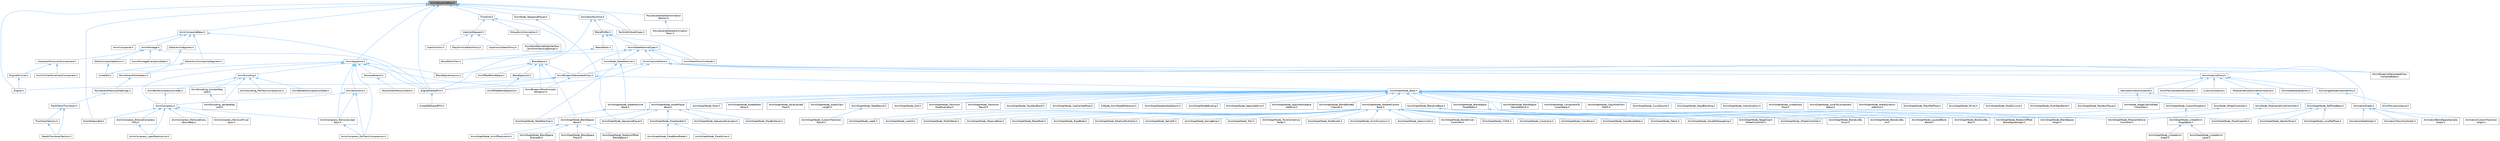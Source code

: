 digraph "AnimSequenceBase.h"
{
 // INTERACTIVE_SVG=YES
 // LATEX_PDF_SIZE
  bgcolor="transparent";
  edge [fontname=Helvetica,fontsize=10,labelfontname=Helvetica,labelfontsize=10];
  node [fontname=Helvetica,fontsize=10,shape=box,height=0.2,width=0.4];
  Node1 [id="Node000001",label="AnimSequenceBase.h",height=0.2,width=0.4,color="gray40", fillcolor="grey60", style="filled", fontcolor="black",tooltip=" "];
  Node1 -> Node2 [id="edge1_Node000001_Node000002",dir="back",color="steelblue1",style="solid",tooltip=" "];
  Node2 [id="Node000002",label="AnimCompositeBase.h",height=0.2,width=0.4,color="grey40", fillcolor="white", style="filled",URL="$de/dc9/AnimCompositeBase_8h.html",tooltip=" "];
  Node2 -> Node3 [id="edge2_Node000002_Node000003",dir="back",color="steelblue1",style="solid",tooltip=" "];
  Node3 [id="Node000003",label="AnimComposite.h",height=0.2,width=0.4,color="grey40", fillcolor="white", style="filled",URL="$d9/d4e/AnimComposite_8h.html",tooltip=" "];
  Node2 -> Node4 [id="edge3_Node000002_Node000004",dir="back",color="steelblue1",style="solid",tooltip=" "];
  Node4 [id="Node000004",label="AnimMontage.h",height=0.2,width=0.4,color="grey40", fillcolor="white", style="filled",URL="$d2/da0/AnimMontage_8h.html",tooltip=" "];
  Node4 -> Node5 [id="edge4_Node000004_Node000005",dir="back",color="steelblue1",style="solid",tooltip=" "];
  Node5 [id="Node000005",label="AnimMontageEvaluationState.h",height=0.2,width=0.4,color="grey40", fillcolor="white", style="filled",URL="$df/d9b/AnimMontageEvaluationState_8h.html",tooltip=" "];
  Node4 -> Node6 [id="edge5_Node000004_Node000006",dir="back",color="steelblue1",style="solid",tooltip=" "];
  Node6 [id="Node000006",label="CharacterMovementComponent.h",height=0.2,width=0.4,color="grey40", fillcolor="white", style="filled",URL="$d8/d84/CharacterMovementComponent_8h.html",tooltip=" "];
  Node6 -> Node7 [id="edge6_Node000006_Node000007",dir="back",color="steelblue1",style="solid",tooltip=" "];
  Node7 [id="Node000007",label="ArchVisCharMovementComponent.h",height=0.2,width=0.4,color="grey40", fillcolor="white", style="filled",URL="$db/dfd/ArchVisCharMovementComponent_8h.html",tooltip=" "];
  Node6 -> Node8 [id="edge7_Node000006_Node000008",dir="back",color="steelblue1",style="solid",tooltip=" "];
  Node8 [id="Node000008",label="EngineMinimal.h",height=0.2,width=0.4,color="grey40", fillcolor="white", style="filled",URL="$d0/d2c/EngineMinimal_8h.html",tooltip=" "];
  Node8 -> Node9 [id="edge8_Node000008_Node000009",dir="back",color="steelblue1",style="solid",tooltip=" "];
  Node9 [id="Node000009",label="Engine.h",height=0.2,width=0.4,color="grey40", fillcolor="white", style="filled",URL="$d1/d34/Public_2Engine_8h.html",tooltip=" "];
  Node4 -> Node10 [id="edge9_Node000004_Node000010",dir="back",color="steelblue1",style="solid",tooltip=" "];
  Node10 [id="Node000010",label="EditorCompositeSection.h",height=0.2,width=0.4,color="grey40", fillcolor="white", style="filled",URL="$d6/d7f/EditorCompositeSection_8h.html",tooltip=" "];
  Node10 -> Node11 [id="edge10_Node000010_Node000011",dir="back",color="steelblue1",style="solid",tooltip=" "];
  Node11 [id="Node000011",label="UnrealEd.h",height=0.2,width=0.4,color="grey40", fillcolor="white", style="filled",URL="$d2/d5f/UnrealEd_8h.html",tooltip=" "];
  Node4 -> Node12 [id="edge11_Node000004_Node000012",dir="back",color="steelblue1",style="solid",tooltip=" "];
  Node12 [id="Node000012",label="EngineSharedPCH.h",height=0.2,width=0.4,color="grey40", fillcolor="white", style="filled",URL="$dc/dbb/EngineSharedPCH_8h.html",tooltip=" "];
  Node12 -> Node13 [id="edge12_Node000012_Node000013",dir="back",color="steelblue1",style="solid",tooltip=" "];
  Node13 [id="Node000013",label="UnrealEdSharedPCH.h",height=0.2,width=0.4,color="grey40", fillcolor="white", style="filled",URL="$d1/de6/UnrealEdSharedPCH_8h.html",tooltip=" "];
  Node2 -> Node14 [id="edge13_Node000002_Node000014",dir="back",color="steelblue1",style="solid",tooltip=" "];
  Node14 [id="Node000014",label="EditorAnimCompositeSegment.h",height=0.2,width=0.4,color="grey40", fillcolor="white", style="filled",URL="$d1/d66/EditorAnimCompositeSegment_8h.html",tooltip=" "];
  Node14 -> Node11 [id="edge14_Node000014_Node000011",dir="back",color="steelblue1",style="solid",tooltip=" "];
  Node2 -> Node15 [id="edge15_Node000002_Node000015",dir="back",color="steelblue1",style="solid",tooltip=" "];
  Node15 [id="Node000015",label="EditorAnimSegment.h",height=0.2,width=0.4,color="grey40", fillcolor="white", style="filled",URL="$d1/d6d/EditorAnimSegment_8h.html",tooltip=" "];
  Node15 -> Node11 [id="edge16_Node000015_Node000011",dir="back",color="steelblue1",style="solid",tooltip=" "];
  Node2 -> Node12 [id="edge17_Node000002_Node000012",dir="back",color="steelblue1",style="solid",tooltip=" "];
  Node1 -> Node16 [id="edge18_Node000001_Node000016",dir="back",color="steelblue1",style="solid",tooltip=" "];
  Node16 [id="Node000016",label="AnimNode_SequencePlayer.h",height=0.2,width=0.4,color="grey40", fillcolor="white", style="filled",URL="$d6/d7e/AnimNode__SequencePlayer_8h.html",tooltip=" "];
  Node16 -> Node17 [id="edge19_Node000016_Node000017",dir="back",color="steelblue1",style="solid",tooltip=" "];
  Node17 [id="Node000017",label="AnimGraphNode_SequencePlayer.h",height=0.2,width=0.4,color="grey40", fillcolor="white", style="filled",URL="$d2/d91/AnimGraphNode__SequencePlayer_8h.html",tooltip=" "];
  Node1 -> Node18 [id="edge20_Node000001_Node000018",dir="back",color="steelblue1",style="solid",tooltip=" "];
  Node18 [id="Node000018",label="AnimSequence.h",height=0.2,width=0.4,color="grey40", fillcolor="white", style="filled",URL="$d0/d8a/AnimSequence_8h.html",tooltip=" "];
  Node18 -> Node19 [id="edge21_Node000018_Node000019",dir="back",color="steelblue1",style="solid",tooltip=" "];
  Node19 [id="Node000019",label="AnimBlueprintPostCompile\lValidation.h",height=0.2,width=0.4,color="grey40", fillcolor="white", style="filled",URL="$de/d1b/AnimBlueprintPostCompileValidation_8h.html",tooltip=" "];
  Node18 -> Node20 [id="edge22_Node000018_Node000020",dir="back",color="steelblue1",style="solid",tooltip=" "];
  Node20 [id="Node000020",label="AnimCompress.h",height=0.2,width=0.4,color="grey40", fillcolor="white", style="filled",URL="$dd/d6d/AnimCompress_8h.html",tooltip=" "];
  Node20 -> Node21 [id="edge23_Node000020_Node000021",dir="back",color="steelblue1",style="solid",tooltip=" "];
  Node21 [id="Node000021",label="AnimCompress_BitwiseCompress\lOnly.h",height=0.2,width=0.4,color="grey40", fillcolor="white", style="filled",URL="$df/dd5/AnimCompress__BitwiseCompressOnly_8h.html",tooltip=" "];
  Node21 -> Node22 [id="edge24_Node000021_Node000022",dir="back",color="steelblue1",style="solid",tooltip=" "];
  Node22 [id="Node000022",label="AnimCompress_LeastDestructive.h",height=0.2,width=0.4,color="grey40", fillcolor="white", style="filled",URL="$da/d93/AnimCompress__LeastDestructive_8h.html",tooltip=" "];
  Node20 -> Node22 [id="edge25_Node000020_Node000022",dir="back",color="steelblue1",style="solid",tooltip=" "];
  Node20 -> Node23 [id="edge26_Node000020_Node000023",dir="back",color="steelblue1",style="solid",tooltip=" "];
  Node23 [id="Node000023",label="AnimCompress_RemoveEvery\lSecondKey.h",height=0.2,width=0.4,color="grey40", fillcolor="white", style="filled",URL="$d6/dc2/AnimCompress__RemoveEverySecondKey_8h.html",tooltip=" "];
  Node20 -> Node24 [id="edge27_Node000020_Node000024",dir="back",color="steelblue1",style="solid",tooltip=" "];
  Node24 [id="Node000024",label="AnimCompress_RemoveLinear\lKeys.h",height=0.2,width=0.4,color="grey40", fillcolor="white", style="filled",URL="$d1/d0a/AnimCompress__RemoveLinearKeys_8h.html",tooltip=" "];
  Node24 -> Node25 [id="edge28_Node000024_Node000025",dir="back",color="steelblue1",style="solid",tooltip=" "];
  Node25 [id="Node000025",label="AnimCompress_PerTrackCompression.h",height=0.2,width=0.4,color="grey40", fillcolor="white", style="filled",URL="$d1/d22/AnimCompress__PerTrackCompression_8h.html",tooltip=" "];
  Node20 -> Node26 [id="edge29_Node000020_Node000026",dir="back",color="steelblue1",style="solid",tooltip=" "];
  Node26 [id="Node000026",label="AnimCompress_RemoveTrivial\lKeys.h",height=0.2,width=0.4,color="grey40", fillcolor="white", style="filled",URL="$d0/d60/AnimCompress__RemoveTrivialKeys_8h.html",tooltip=" "];
  Node20 -> Node27 [id="edge30_Node000020_Node000027",dir="back",color="steelblue1",style="solid",tooltip=" "];
  Node27 [id="Node000027",label="AnimStreamable.h",height=0.2,width=0.4,color="grey40", fillcolor="white", style="filled",URL="$d1/d46/AnimStreamable_8h.html",tooltip=" "];
  Node18 -> Node25 [id="edge31_Node000018_Node000025",dir="back",color="steelblue1",style="solid",tooltip=" "];
  Node18 -> Node24 [id="edge32_Node000018_Node000024",dir="back",color="steelblue1",style="solid",tooltip=" "];
  Node18 -> Node28 [id="edge33_Node000018_Node000028",dir="back",color="steelblue1",style="solid",tooltip=" "];
  Node28 [id="Node000028",label="AnimEncoding.h",height=0.2,width=0.4,color="grey40", fillcolor="white", style="filled",URL="$d9/dfd/AnimEncoding_8h.html",tooltip=" "];
  Node28 -> Node29 [id="edge34_Node000028_Node000029",dir="back",color="steelblue1",style="solid",tooltip=" "];
  Node29 [id="Node000029",label="AnimBoneCompressionCodec.h",height=0.2,width=0.4,color="grey40", fillcolor="white", style="filled",URL="$dd/dc3/AnimBoneCompressionCodec_8h.html",tooltip=" "];
  Node29 -> Node20 [id="edge35_Node000029_Node000020",dir="back",color="steelblue1",style="solid",tooltip=" "];
  Node28 -> Node30 [id="edge36_Node000028_Node000030",dir="back",color="steelblue1",style="solid",tooltip=" "];
  Node30 [id="Node000030",label="AnimBoneDecompressionData.h",height=0.2,width=0.4,color="grey40", fillcolor="white", style="filled",URL="$d9/d92/AnimBoneDecompressionData_8h.html",tooltip=" "];
  Node28 -> Node31 [id="edge37_Node000028_Node000031",dir="back",color="steelblue1",style="solid",tooltip=" "];
  Node31 [id="Node000031",label="AnimEncoding_ConstantKey\lLerp.h",height=0.2,width=0.4,color="grey40", fillcolor="white", style="filled",URL="$d8/d74/AnimEncoding__ConstantKeyLerp_8h.html",tooltip=" "];
  Node31 -> Node32 [id="edge38_Node000031_Node000032",dir="back",color="steelblue1",style="solid",tooltip=" "];
  Node32 [id="Node000032",label="AnimEncoding_VariableKey\lLerp.h",height=0.2,width=0.4,color="grey40", fillcolor="white", style="filled",URL="$d7/d4b/AnimEncoding__VariableKeyLerp_8h.html",tooltip=" "];
  Node28 -> Node33 [id="edge39_Node000028_Node000033",dir="back",color="steelblue1",style="solid",tooltip=" "];
  Node33 [id="Node000033",label="AnimEncoding_PerTrackCompression.h",height=0.2,width=0.4,color="grey40", fillcolor="white", style="filled",URL="$dc/d27/AnimEncoding__PerTrackCompression_8h.html",tooltip=" "];
  Node28 -> Node32 [id="edge40_Node000028_Node000032",dir="back",color="steelblue1",style="solid",tooltip=" "];
  Node18 -> Node34 [id="edge41_Node000018_Node000034",dir="back",color="steelblue1",style="solid",tooltip=" "];
  Node34 [id="Node000034",label="AnimationUtils.h",height=0.2,width=0.4,color="grey40", fillcolor="white", style="filled",URL="$d6/db6/AnimationUtils_8h.html",tooltip=" "];
  Node34 -> Node20 [id="edge42_Node000034_Node000020",dir="back",color="steelblue1",style="solid",tooltip=" "];
  Node34 -> Node25 [id="edge43_Node000034_Node000025",dir="back",color="steelblue1",style="solid",tooltip=" "];
  Node34 -> Node24 [id="edge44_Node000034_Node000024",dir="back",color="steelblue1",style="solid",tooltip=" "];
  Node18 -> Node35 [id="edge45_Node000018_Node000035",dir="back",color="steelblue1",style="solid",tooltip=" "];
  Node35 [id="Node000035",label="BlendSpaceAnalysis.h",height=0.2,width=0.4,color="grey40", fillcolor="white", style="filled",URL="$d7/daf/BlendSpaceAnalysis_8h.html",tooltip=" "];
  Node18 -> Node12 [id="edge46_Node000018_Node000012",dir="back",color="steelblue1",style="solid",tooltip=" "];
  Node18 -> Node36 [id="edge47_Node000018_Node000036",dir="back",color="steelblue1",style="solid",tooltip=" "];
  Node36 [id="Node000036",label="MovieSceneToolHelpers.h",height=0.2,width=0.4,color="grey40", fillcolor="white", style="filled",URL="$d4/d0e/MovieSceneToolHelpers_8h.html",tooltip=" "];
  Node36 -> Node37 [id="edge48_Node000036_Node000037",dir="back",color="steelblue1",style="solid",tooltip=" "];
  Node37 [id="Node000037",label="MovieSceneToolsUserSettings.h",height=0.2,width=0.4,color="grey40", fillcolor="white", style="filled",URL="$d5/dab/MovieSceneToolsUserSettings_8h.html",tooltip=" "];
  Node37 -> Node38 [id="edge49_Node000037_Node000038",dir="back",color="steelblue1",style="solid",tooltip=" "];
  Node38 [id="Node000038",label="TrackEditorThumbnail.h",height=0.2,width=0.4,color="grey40", fillcolor="white", style="filled",URL="$d6/d44/TrackEditorThumbnail_8h.html",tooltip=" "];
  Node38 -> Node39 [id="edge50_Node000038_Node000039",dir="back",color="steelblue1",style="solid",tooltip=" "];
  Node39 [id="Node000039",label="MediaThumbnailSection.h",height=0.2,width=0.4,color="grey40", fillcolor="white", style="filled",URL="$d8/dfe/MediaThumbnailSection_8h.html",tooltip=" "];
  Node38 -> Node40 [id="edge51_Node000038_Node000040",dir="back",color="steelblue1",style="solid",tooltip=" "];
  Node40 [id="Node000040",label="ThumbnailSection.h",height=0.2,width=0.4,color="grey40", fillcolor="white", style="filled",URL="$de/daf/ThumbnailSection_8h.html",tooltip=" "];
  Node40 -> Node39 [id="edge52_Node000040_Node000039",dir="back",color="steelblue1",style="solid",tooltip=" "];
  Node18 -> Node41 [id="edge53_Node000018_Node000041",dir="back",color="steelblue1",style="solid",tooltip=" "];
  Node41 [id="Node000041",label="PersonaModule.h",height=0.2,width=0.4,color="grey40", fillcolor="white", style="filled",URL="$de/d74/PersonaModule_8h.html",tooltip=" "];
  Node41 -> Node42 [id="edge54_Node000041_Node000042",dir="back",color="steelblue1",style="solid",tooltip=" "];
  Node42 [id="Node000042",label="PersonaToolMenuContext.h",height=0.2,width=0.4,color="grey40", fillcolor="white", style="filled",URL="$d6/d6c/PersonaToolMenuContext_8h.html",tooltip=" "];
  Node1 -> Node27 [id="edge55_Node000001_Node000027",dir="back",color="steelblue1",style="solid",tooltip=" "];
  Node1 -> Node43 [id="edge56_Node000001_Node000043",dir="back",color="steelblue1",style="solid",tooltip=" "];
  Node43 [id="Node000043",label="AnimationRuntime.h",height=0.2,width=0.4,color="grey40", fillcolor="white", style="filled",URL="$da/d93/AnimationRuntime_8h.html",tooltip=" "];
  Node43 -> Node44 [id="edge57_Node000043_Node000044",dir="back",color="steelblue1",style="solid",tooltip=" "];
  Node44 [id="Node000044",label="BlendProfile.h",height=0.2,width=0.4,color="grey40", fillcolor="white", style="filled",URL="$d6/d9c/BlendProfile_8h.html",tooltip=" "];
  Node44 -> Node45 [id="edge58_Node000044_Node000045",dir="back",color="steelblue1",style="solid",tooltip=" "];
  Node45 [id="Node000045",label="AnimNode_StateMachine.h",height=0.2,width=0.4,color="grey40", fillcolor="white", style="filled",URL="$df/d8f/AnimNode__StateMachine_8h.html",tooltip=" "];
  Node45 -> Node46 [id="edge59_Node000045_Node000046",dir="back",color="steelblue1",style="solid",tooltip=" "];
  Node46 [id="Node000046",label="AnimGraphNode_StateMachine.h",height=0.2,width=0.4,color="grey40", fillcolor="white", style="filled",URL="$d9/d4d/AnimGraphNode__StateMachine_8h.html",tooltip=" "];
  Node45 -> Node47 [id="edge60_Node000045_Node000047",dir="back",color="steelblue1",style="solid",tooltip=" "];
  Node47 [id="Node000047",label="AnimGraphNode_StateMachine\lBase.h",height=0.2,width=0.4,color="grey40", fillcolor="white", style="filled",URL="$dc/d11/AnimGraphNode__StateMachineBase_8h.html",tooltip=" "];
  Node47 -> Node46 [id="edge61_Node000047_Node000046",dir="back",color="steelblue1",style="solid",tooltip=" "];
  Node44 -> Node48 [id="edge62_Node000044_Node000048",dir="back",color="steelblue1",style="solid",tooltip=" "];
  Node48 [id="Node000048",label="AnimStateMachineTypes.h",height=0.2,width=0.4,color="grey40", fillcolor="white", style="filled",URL="$d2/dc8/AnimStateMachineTypes_8h.html",tooltip=" "];
  Node48 -> Node49 [id="edge63_Node000048_Node000049",dir="back",color="steelblue1",style="solid",tooltip=" "];
  Node49 [id="Node000049",label="AnimBlueprintGeneratedClass.h",height=0.2,width=0.4,color="grey40", fillcolor="white", style="filled",URL="$dc/d81/AnimBlueprintGeneratedClass_8h.html",tooltip=" "];
  Node49 -> Node19 [id="edge64_Node000049_Node000019",dir="back",color="steelblue1",style="solid",tooltip=" "];
  Node49 -> Node50 [id="edge65_Node000049_Node000050",dir="back",color="steelblue1",style="solid",tooltip=" "];
  Node50 [id="Node000050",label="AnimGraphNode_Base.h",height=0.2,width=0.4,color="grey40", fillcolor="white", style="filled",URL="$d0/dfb/AnimGraphNode__Base_8h.html",tooltip=" "];
  Node50 -> Node51 [id="edge66_Node000050_Node000051",dir="back",color="steelblue1",style="solid",tooltip=" "];
  Node51 [id="Node000051",label="AnimGraphNodeAlphaOptions.h",height=0.2,width=0.4,color="grey40", fillcolor="white", style="filled",URL="$d6/df6/AnimGraphNodeAlphaOptions_8h.html",tooltip=" "];
  Node50 -> Node52 [id="edge67_Node000050_Node000052",dir="back",color="steelblue1",style="solid",tooltip=" "];
  Node52 [id="Node000052",label="AnimGraphNodeBinding.h",height=0.2,width=0.4,color="grey40", fillcolor="white", style="filled",URL="$d6/d3b/AnimGraphNodeBinding_8h.html",tooltip=" "];
  Node50 -> Node53 [id="edge68_Node000050_Node000053",dir="back",color="steelblue1",style="solid",tooltip=" "];
  Node53 [id="Node000053",label="AnimGraphNode_ApplyAdditive.h",height=0.2,width=0.4,color="grey40", fillcolor="white", style="filled",URL="$da/d67/AnimGraphNode__ApplyAdditive_8h.html",tooltip=" "];
  Node50 -> Node54 [id="edge69_Node000050_Node000054",dir="back",color="steelblue1",style="solid",tooltip=" "];
  Node54 [id="Node000054",label="AnimGraphNode_ApplyMeshSpace\lAdditive.h",height=0.2,width=0.4,color="grey40", fillcolor="white", style="filled",URL="$dd/dc4/AnimGraphNode__ApplyMeshSpaceAdditive_8h.html",tooltip=" "];
  Node50 -> Node55 [id="edge70_Node000050_Node000055",dir="back",color="steelblue1",style="solid",tooltip=" "];
  Node55 [id="Node000055",label="AnimGraphNode_AssetPlayer\lBase.h",height=0.2,width=0.4,color="grey40", fillcolor="white", style="filled",URL="$d1/d4f/AnimGraphNode__AssetPlayerBase_8h.html",tooltip=" "];
  Node55 -> Node56 [id="edge71_Node000055_Node000056",dir="back",color="steelblue1",style="solid",tooltip=" "];
  Node56 [id="Node000056",label="AnimGraphNode_BlendSpace\lBase.h",height=0.2,width=0.4,color="grey40", fillcolor="white", style="filled",URL="$d7/d6d/AnimGraphNode__BlendSpaceBase_8h.html",tooltip=" "];
  Node56 -> Node57 [id="edge72_Node000056_Node000057",dir="back",color="steelblue1",style="solid",tooltip=" "];
  Node57 [id="Node000057",label="AnimGraphNode_AimOffsetLookAt.h",height=0.2,width=0.4,color="grey40", fillcolor="white", style="filled",URL="$d2/daa/AnimGraphNode__AimOffsetLookAt_8h.html",tooltip=" "];
  Node56 -> Node58 [id="edge73_Node000056_Node000058",dir="back",color="steelblue1",style="solid",tooltip=" "];
  Node58 [id="Node000058",label="AnimGraphNode_BlendSpace\lEvaluator.h",height=0.2,width=0.4,color="grey40", fillcolor="white", style="filled",URL="$d0/d5d/AnimGraphNode__BlendSpaceEvaluator_8h.html",tooltip=" "];
  Node56 -> Node59 [id="edge74_Node000056_Node000059",dir="back",color="steelblue1",style="solid",tooltip=" "];
  Node59 [id="Node000059",label="AnimGraphNode_BlendSpace\lPlayer.h",height=0.2,width=0.4,color="grey40", fillcolor="white", style="filled",URL="$d2/d22/AnimGraphNode__BlendSpacePlayer_8h.html",tooltip=" "];
  Node56 -> Node60 [id="edge75_Node000056_Node000060",dir="back",color="steelblue1",style="solid",tooltip=" "];
  Node60 [id="Node000060",label="AnimGraphNode_RotationOffset\lBlendSpace.h",height=0.2,width=0.4,color="grey40", fillcolor="white", style="filled",URL="$dc/dd5/AnimGraphNode__RotationOffsetBlendSpace_8h.html",tooltip=" "];
  Node55 -> Node61 [id="edge76_Node000055_Node000061",dir="back",color="steelblue1",style="solid",tooltip=" "];
  Node61 [id="Node000061",label="AnimGraphNode_PoseByName.h",height=0.2,width=0.4,color="grey40", fillcolor="white", style="filled",URL="$d7/d02/AnimGraphNode__PoseByName_8h.html",tooltip=" "];
  Node55 -> Node62 [id="edge77_Node000055_Node000062",dir="back",color="steelblue1",style="solid",tooltip=" "];
  Node62 [id="Node000062",label="AnimGraphNode_PoseHandler.h",height=0.2,width=0.4,color="grey40", fillcolor="white", style="filled",URL="$df/dfb/AnimGraphNode__PoseHandler_8h.html",tooltip=" "];
  Node62 -> Node63 [id="edge78_Node000062_Node000063",dir="back",color="steelblue1",style="solid",tooltip=" "];
  Node63 [id="Node000063",label="AnimGraphNode_PoseBlendNode.h",height=0.2,width=0.4,color="grey40", fillcolor="white", style="filled",URL="$de/d70/AnimGraphNode__PoseBlendNode_8h.html",tooltip=" "];
  Node62 -> Node64 [id="edge79_Node000062_Node000064",dir="back",color="steelblue1",style="solid",tooltip=" "];
  Node64 [id="Node000064",label="AnimGraphNode_PoseDriver.h",height=0.2,width=0.4,color="grey40", fillcolor="white", style="filled",URL="$d7/d7d/AnimGraphNode__PoseDriver_8h.html",tooltip=" "];
  Node55 -> Node65 [id="edge80_Node000055_Node000065",dir="back",color="steelblue1",style="solid",tooltip=" "];
  Node65 [id="Node000065",label="AnimGraphNode_SequenceEvaluator.h",height=0.2,width=0.4,color="grey40", fillcolor="white", style="filled",URL="$d1/d1c/AnimGraphNode__SequenceEvaluator_8h.html",tooltip=" "];
  Node55 -> Node17 [id="edge81_Node000055_Node000017",dir="back",color="steelblue1",style="solid",tooltip=" "];
  Node50 -> Node66 [id="edge82_Node000050_Node000066",dir="back",color="steelblue1",style="solid",tooltip=" "];
  Node66 [id="Node000066",label="AnimGraphNode_BlendBoneBy\lChannel.h",height=0.2,width=0.4,color="grey40", fillcolor="white", style="filled",URL="$de/da9/AnimGraphNode__BlendBoneByChannel_8h.html",tooltip=" "];
  Node50 -> Node67 [id="edge83_Node000050_Node000067",dir="back",color="steelblue1",style="solid",tooltip=" "];
  Node67 [id="Node000067",label="AnimGraphNode_BlendListBase.h",height=0.2,width=0.4,color="grey40", fillcolor="white", style="filled",URL="$d7/d20/AnimGraphNode__BlendListBase_8h.html",tooltip=" "];
  Node67 -> Node68 [id="edge84_Node000067_Node000068",dir="back",color="steelblue1",style="solid",tooltip=" "];
  Node68 [id="Node000068",label="AnimGraphNode_BlendListBy\lBool.h",height=0.2,width=0.4,color="grey40", fillcolor="white", style="filled",URL="$d9/d9d/AnimGraphNode__BlendListByBool_8h.html",tooltip=" "];
  Node67 -> Node69 [id="edge85_Node000067_Node000069",dir="back",color="steelblue1",style="solid",tooltip=" "];
  Node69 [id="Node000069",label="AnimGraphNode_BlendListBy\lEnum.h",height=0.2,width=0.4,color="grey40", fillcolor="white", style="filled",URL="$de/d60/AnimGraphNode__BlendListByEnum_8h.html",tooltip=" "];
  Node67 -> Node70 [id="edge86_Node000067_Node000070",dir="back",color="steelblue1",style="solid",tooltip=" "];
  Node70 [id="Node000070",label="AnimGraphNode_BlendListBy\lInt.h",height=0.2,width=0.4,color="grey40", fillcolor="white", style="filled",URL="$dc/df2/AnimGraphNode__BlendListByInt_8h.html",tooltip=" "];
  Node67 -> Node71 [id="edge87_Node000067_Node000071",dir="back",color="steelblue1",style="solid",tooltip=" "];
  Node71 [id="Node000071",label="AnimGraphNode_LayeredBone\lBlend.h",height=0.2,width=0.4,color="grey40", fillcolor="white", style="filled",URL="$d2/d01/AnimGraphNode__LayeredBoneBlend_8h.html",tooltip=" "];
  Node50 -> Node72 [id="edge88_Node000050_Node000072",dir="back",color="steelblue1",style="solid",tooltip=" "];
  Node72 [id="Node000072",label="AnimGraphNode_BlendSpace\lGraphBase.h",height=0.2,width=0.4,color="grey40", fillcolor="white", style="filled",URL="$d6/d44/AnimGraphNode__BlendSpaceGraphBase_8h.html",tooltip=" "];
  Node72 -> Node73 [id="edge89_Node000072_Node000073",dir="back",color="steelblue1",style="solid",tooltip=" "];
  Node73 [id="Node000073",label="AnimGraphNode_BlendSpace\lGraph.h",height=0.2,width=0.4,color="grey40", fillcolor="white", style="filled",URL="$d7/d81/AnimGraphNode__BlendSpaceGraph_8h.html",tooltip=" "];
  Node72 -> Node74 [id="edge90_Node000072_Node000074",dir="back",color="steelblue1",style="solid",tooltip=" "];
  Node74 [id="Node000074",label="AnimGraphNode_RotationOffset\lBlendSpaceGraph.h",height=0.2,width=0.4,color="grey40", fillcolor="white", style="filled",URL="$d0/d4c/AnimGraphNode__RotationOffsetBlendSpaceGraph_8h.html",tooltip=" "];
  Node50 -> Node75 [id="edge91_Node000050_Node000075",dir="back",color="steelblue1",style="solid",tooltip=" "];
  Node75 [id="Node000075",label="AnimGraphNode_BlendSpace\lSampleResult.h",height=0.2,width=0.4,color="grey40", fillcolor="white", style="filled",URL="$de/df8/AnimGraphNode__BlendSpaceSampleResult_8h.html",tooltip=" "];
  Node50 -> Node76 [id="edge92_Node000050_Node000076",dir="back",color="steelblue1",style="solid",tooltip=" "];
  Node76 [id="Node000076",label="AnimGraphNode_ComponentTo\lLocalSpace.h",height=0.2,width=0.4,color="grey40", fillcolor="white", style="filled",URL="$d1/d3f/AnimGraphNode__ComponentToLocalSpace_8h.html",tooltip=" "];
  Node50 -> Node77 [id="edge93_Node000050_Node000077",dir="back",color="steelblue1",style="solid",tooltip=" "];
  Node77 [id="Node000077",label="AnimGraphNode_CopyPoseFrom\lMesh.h",height=0.2,width=0.4,color="grey40", fillcolor="white", style="filled",URL="$d6/d71/AnimGraphNode__CopyPoseFromMesh_8h.html",tooltip=" "];
  Node50 -> Node78 [id="edge94_Node000050_Node000078",dir="back",color="steelblue1",style="solid",tooltip=" "];
  Node78 [id="Node000078",label="AnimGraphNode_CurveSource.h",height=0.2,width=0.4,color="grey40", fillcolor="white", style="filled",URL="$dc/de5/AnimGraphNode__CurveSource_8h.html",tooltip=" "];
  Node50 -> Node79 [id="edge95_Node000050_Node000079",dir="back",color="steelblue1",style="solid",tooltip=" "];
  Node79 [id="Node000079",label="AnimGraphNode_CustomProperty.h",height=0.2,width=0.4,color="grey40", fillcolor="white", style="filled",URL="$d8/d3f/AnimGraphNode__CustomProperty_8h.html",tooltip=" "];
  Node79 -> Node80 [id="edge96_Node000079_Node000080",dir="back",color="steelblue1",style="solid",tooltip=" "];
  Node80 [id="Node000080",label="AnimGraphNode_LinkedAnim\lGraphBase.h",height=0.2,width=0.4,color="grey40", fillcolor="white", style="filled",URL="$d5/de1/AnimGraphNode__LinkedAnimGraphBase_8h.html",tooltip=" "];
  Node80 -> Node81 [id="edge97_Node000080_Node000081",dir="back",color="steelblue1",style="solid",tooltip=" "];
  Node81 [id="Node000081",label="AnimGraphNode_LinkedAnim\lGraph.h",height=0.2,width=0.4,color="grey40", fillcolor="white", style="filled",URL="$da/dd5/AnimGraphNode__LinkedAnimGraph_8h.html",tooltip=" "];
  Node80 -> Node82 [id="edge98_Node000080_Node000082",dir="back",color="steelblue1",style="solid",tooltip=" "];
  Node82 [id="Node000082",label="AnimGraphNode_LinkedAnim\lLayer.h",height=0.2,width=0.4,color="grey40", fillcolor="white", style="filled",URL="$dc/d51/AnimGraphNode__LinkedAnimLayer_8h.html",tooltip=" "];
  Node50 -> Node83 [id="edge99_Node000050_Node000083",dir="back",color="steelblue1",style="solid",tooltip=" "];
  Node83 [id="Node000083",label="AnimGraphNode_DeadBlending.h",height=0.2,width=0.4,color="grey40", fillcolor="white", style="filled",URL="$d8/d73/AnimGraphNode__DeadBlending_8h.html",tooltip=" "];
  Node50 -> Node84 [id="edge100_Node000050_Node000084",dir="back",color="steelblue1",style="solid",tooltip=" "];
  Node84 [id="Node000084",label="AnimGraphNode_Inertialization.h",height=0.2,width=0.4,color="grey40", fillcolor="white", style="filled",URL="$d7/d66/AnimGraphNode__Inertialization_8h.html",tooltip=" "];
  Node50 -> Node85 [id="edge101_Node000050_Node000085",dir="back",color="steelblue1",style="solid",tooltip=" "];
  Node85 [id="Node000085",label="AnimGraphNode_LinkedInput\lPose.h",height=0.2,width=0.4,color="grey40", fillcolor="white", style="filled",URL="$d7/d8c/AnimGraphNode__LinkedInputPose_8h.html",tooltip=" "];
  Node50 -> Node86 [id="edge102_Node000050_Node000086",dir="back",color="steelblue1",style="solid",tooltip=" "];
  Node86 [id="Node000086",label="AnimGraphNode_LocalToComponent\lSpace.h",height=0.2,width=0.4,color="grey40", fillcolor="white", style="filled",URL="$d6/d01/AnimGraphNode__LocalToComponentSpace_8h.html",tooltip=" "];
  Node50 -> Node87 [id="edge103_Node000050_Node000087",dir="back",color="steelblue1",style="solid",tooltip=" "];
  Node87 [id="Node000087",label="AnimGraphNode_MakeDynamic\lAdditive.h",height=0.2,width=0.4,color="grey40", fillcolor="white", style="filled",URL="$d4/dc9/AnimGraphNode__MakeDynamicAdditive_8h.html",tooltip=" "];
  Node50 -> Node88 [id="edge104_Node000050_Node000088",dir="back",color="steelblue1",style="solid",tooltip=" "];
  Node88 [id="Node000088",label="AnimGraphNode_MeshRefPose.h",height=0.2,width=0.4,color="grey40", fillcolor="white", style="filled",URL="$d3/d58/AnimGraphNode__MeshRefPose_8h.html",tooltip=" "];
  Node50 -> Node89 [id="edge105_Node000050_Node000089",dir="back",color="steelblue1",style="solid",tooltip=" "];
  Node89 [id="Node000089",label="AnimGraphNode_Mirror.h",height=0.2,width=0.4,color="grey40", fillcolor="white", style="filled",URL="$de/d96/AnimGraphNode__Mirror_8h.html",tooltip=" "];
  Node50 -> Node90 [id="edge106_Node000050_Node000090",dir="back",color="steelblue1",style="solid",tooltip=" "];
  Node90 [id="Node000090",label="AnimGraphNode_ModifyCurve.h",height=0.2,width=0.4,color="grey40", fillcolor="white", style="filled",URL="$d5/d09/AnimGraphNode__ModifyCurve_8h.html",tooltip=" "];
  Node50 -> Node91 [id="edge107_Node000050_Node000091",dir="back",color="steelblue1",style="solid",tooltip=" "];
  Node91 [id="Node000091",label="AnimGraphNode_MultiWayBlend.h",height=0.2,width=0.4,color="grey40", fillcolor="white", style="filled",URL="$dd/dcb/AnimGraphNode__MultiWayBlend_8h.html",tooltip=" "];
  Node50 -> Node92 [id="edge108_Node000050_Node000092",dir="back",color="steelblue1",style="solid",tooltip=" "];
  Node92 [id="Node000092",label="AnimGraphNode_PoseSnapshot.h",height=0.2,width=0.4,color="grey40", fillcolor="white", style="filled",URL="$d1/d92/AnimGraphNode__PoseSnapshot_8h.html",tooltip=" "];
  Node50 -> Node93 [id="edge109_Node000050_Node000093",dir="back",color="steelblue1",style="solid",tooltip=" "];
  Node93 [id="Node000093",label="AnimGraphNode_RandomPlayer.h",height=0.2,width=0.4,color="grey40", fillcolor="white", style="filled",URL="$dc/d48/AnimGraphNode__RandomPlayer_8h.html",tooltip=" "];
  Node50 -> Node94 [id="edge110_Node000050_Node000094",dir="back",color="steelblue1",style="solid",tooltip=" "];
  Node94 [id="Node000094",label="AnimGraphNode_RefPoseBase.h",height=0.2,width=0.4,color="grey40", fillcolor="white", style="filled",URL="$d8/d34/AnimGraphNode__RefPoseBase_8h.html",tooltip=" "];
  Node94 -> Node95 [id="edge111_Node000094_Node000095",dir="back",color="steelblue1",style="solid",tooltip=" "];
  Node95 [id="Node000095",label="AnimGraphNode_IdentityPose.h",height=0.2,width=0.4,color="grey40", fillcolor="white", style="filled",URL="$d8/dac/AnimGraphNode__IdentityPose_8h.html",tooltip=" "];
  Node94 -> Node96 [id="edge112_Node000094_Node000096",dir="back",color="steelblue1",style="solid",tooltip=" "];
  Node96 [id="Node000096",label="AnimGraphNode_LocalRefPose.h",height=0.2,width=0.4,color="grey40", fillcolor="white", style="filled",URL="$df/d6f/AnimGraphNode__LocalRefPose_8h.html",tooltip=" "];
  Node94 -> Node92 [id="edge113_Node000094_Node000092",dir="back",color="steelblue1",style="solid",tooltip=" "];
  Node50 -> Node97 [id="edge114_Node000050_Node000097",dir="back",color="steelblue1",style="solid",tooltip=" "];
  Node97 [id="Node000097",label="AnimGraphNode_Root.h",height=0.2,width=0.4,color="grey40", fillcolor="white", style="filled",URL="$d2/d39/AnimGraphNode__Root_8h.html",tooltip=" "];
  Node50 -> Node98 [id="edge115_Node000050_Node000098",dir="back",color="steelblue1",style="solid",tooltip=" "];
  Node98 [id="Node000098",label="AnimGraphNode_RotateRoot\lBone.h",height=0.2,width=0.4,color="grey40", fillcolor="white", style="filled",URL="$d4/de0/AnimGraphNode__RotateRootBone_8h.html",tooltip=" "];
  Node50 -> Node99 [id="edge116_Node000050_Node000099",dir="back",color="steelblue1",style="solid",tooltip=" "];
  Node99 [id="Node000099",label="AnimGraphNode_SaveCached\lPose.h",height=0.2,width=0.4,color="grey40", fillcolor="white", style="filled",URL="$df/d5e/AnimGraphNode__SaveCachedPose_8h.html",tooltip=" "];
  Node50 -> Node100 [id="edge117_Node000050_Node000100",dir="back",color="steelblue1",style="solid",tooltip=" "];
  Node100 [id="Node000100",label="AnimGraphNode_ScaleChain\lLength.h",height=0.2,width=0.4,color="grey40", fillcolor="white", style="filled",URL="$d9/df8/AnimGraphNode__ScaleChainLength_8h.html",tooltip=" "];
  Node50 -> Node101 [id="edge118_Node000050_Node000101",dir="back",color="steelblue1",style="solid",tooltip=" "];
  Node101 [id="Node000101",label="AnimGraphNode_SkeletalControl\lBase.h",height=0.2,width=0.4,color="grey40", fillcolor="white", style="filled",URL="$d9/dff/AnimGraphNode__SkeletalControlBase_8h.html",tooltip=" "];
  Node101 -> Node102 [id="edge119_Node000101_Node000102",dir="back",color="steelblue1",style="solid",tooltip=" "];
  Node102 [id="Node000102",label="AnimGraphNode_AnimDynamics.h",height=0.2,width=0.4,color="grey40", fillcolor="white", style="filled",URL="$da/dc2/AnimGraphNode__AnimDynamics_8h.html",tooltip=" "];
  Node101 -> Node103 [id="edge120_Node000101_Node000103",dir="back",color="steelblue1",style="solid",tooltip=" "];
  Node103 [id="Node000103",label="AnimGraphNode_ApplyLimits.h",height=0.2,width=0.4,color="grey40", fillcolor="white", style="filled",URL="$dc/d36/AnimGraphNode__ApplyLimits_8h.html",tooltip=" "];
  Node101 -> Node104 [id="edge121_Node000101_Node000104",dir="back",color="steelblue1",style="solid",tooltip=" "];
  Node104 [id="Node000104",label="AnimGraphNode_BoneDriven\lController.h",height=0.2,width=0.4,color="grey40", fillcolor="white", style="filled",URL="$df/df3/AnimGraphNode__BoneDrivenController_8h.html",tooltip=" "];
  Node101 -> Node105 [id="edge122_Node000101_Node000105",dir="back",color="steelblue1",style="solid",tooltip=" "];
  Node105 [id="Node000105",label="AnimGraphNode_CCDIK.h",height=0.2,width=0.4,color="grey40", fillcolor="white", style="filled",URL="$df/d0d/AnimGraphNode__CCDIK_8h.html",tooltip=" "];
  Node101 -> Node106 [id="edge123_Node000101_Node000106",dir="back",color="steelblue1",style="solid",tooltip=" "];
  Node106 [id="Node000106",label="AnimGraphNode_Constraint.h",height=0.2,width=0.4,color="grey40", fillcolor="white", style="filled",URL="$d2/d98/AnimGraphNode__Constraint_8h.html",tooltip=" "];
  Node101 -> Node107 [id="edge124_Node000101_Node000107",dir="back",color="steelblue1",style="solid",tooltip=" "];
  Node107 [id="Node000107",label="AnimGraphNode_CopyBone.h",height=0.2,width=0.4,color="grey40", fillcolor="white", style="filled",URL="$dc/de6/AnimGraphNode__CopyBone_8h.html",tooltip=" "];
  Node101 -> Node108 [id="edge125_Node000101_Node000108",dir="back",color="steelblue1",style="solid",tooltip=" "];
  Node108 [id="Node000108",label="AnimGraphNode_CopyBoneDelta.h",height=0.2,width=0.4,color="grey40", fillcolor="white", style="filled",URL="$d8/d60/AnimGraphNode__CopyBoneDelta_8h.html",tooltip=" "];
  Node101 -> Node109 [id="edge126_Node000101_Node000109",dir="back",color="steelblue1",style="solid",tooltip=" "];
  Node109 [id="Node000109",label="AnimGraphNode_Fabrik.h",height=0.2,width=0.4,color="grey40", fillcolor="white", style="filled",URL="$d6/d79/AnimGraphNode__Fabrik_8h.html",tooltip=" "];
  Node101 -> Node110 [id="edge127_Node000101_Node000110",dir="back",color="steelblue1",style="solid",tooltip=" "];
  Node110 [id="Node000110",label="AnimGraphNode_HandIKRetargeting.h",height=0.2,width=0.4,color="grey40", fillcolor="white", style="filled",URL="$dd/dee/AnimGraphNode__HandIKRetargeting_8h.html",tooltip=" "];
  Node101 -> Node111 [id="edge128_Node000101_Node000111",dir="back",color="steelblue1",style="solid",tooltip=" "];
  Node111 [id="Node000111",label="AnimGraphNode_LegIK.h",height=0.2,width=0.4,color="grey40", fillcolor="white", style="filled",URL="$d3/d59/AnimGraphNode__LegIK_8h.html",tooltip=" "];
  Node101 -> Node112 [id="edge129_Node000101_Node000112",dir="back",color="steelblue1",style="solid",tooltip=" "];
  Node112 [id="Node000112",label="AnimGraphNode_LookAt.h",height=0.2,width=0.4,color="grey40", fillcolor="white", style="filled",URL="$dd/de3/AnimGraphNode__LookAt_8h.html",tooltip=" "];
  Node101 -> Node113 [id="edge130_Node000101_Node000113",dir="back",color="steelblue1",style="solid",tooltip=" "];
  Node113 [id="Node000113",label="AnimGraphNode_ModifyBone.h",height=0.2,width=0.4,color="grey40", fillcolor="white", style="filled",URL="$d1/d8e/AnimGraphNode__ModifyBone_8h.html",tooltip=" "];
  Node101 -> Node114 [id="edge131_Node000101_Node000114",dir="back",color="steelblue1",style="solid",tooltip=" "];
  Node114 [id="Node000114",label="AnimGraphNode_ModularVehicle\lController.h",height=0.2,width=0.4,color="grey40", fillcolor="white", style="filled",URL="$d3/d04/AnimGraphNode__ModularVehicleController_8h.html",tooltip=" "];
  Node101 -> Node115 [id="edge132_Node000101_Node000115",dir="back",color="steelblue1",style="solid",tooltip=" "];
  Node115 [id="Node000115",label="AnimGraphNode_ObserveBone.h",height=0.2,width=0.4,color="grey40", fillcolor="white", style="filled",URL="$d0/dcc/AnimGraphNode__ObserveBone_8h.html",tooltip=" "];
  Node101 -> Node116 [id="edge133_Node000101_Node000116",dir="back",color="steelblue1",style="solid",tooltip=" "];
  Node116 [id="Node000116",label="AnimGraphNode_ResetRoot.h",height=0.2,width=0.4,color="grey40", fillcolor="white", style="filled",URL="$dd/da9/AnimGraphNode__ResetRoot_8h.html",tooltip=" "];
  Node101 -> Node117 [id="edge134_Node000101_Node000117",dir="back",color="steelblue1",style="solid",tooltip=" "];
  Node117 [id="Node000117",label="AnimGraphNode_RigidBody.h",height=0.2,width=0.4,color="grey40", fillcolor="white", style="filled",URL="$d0/d05/AnimGraphNode__RigidBody_8h.html",tooltip=" "];
  Node101 -> Node118 [id="edge135_Node000101_Node000118",dir="back",color="steelblue1",style="solid",tooltip=" "];
  Node118 [id="Node000118",label="AnimGraphNode_RotationMultiplier.h",height=0.2,width=0.4,color="grey40", fillcolor="white", style="filled",URL="$d6/d16/AnimGraphNode__RotationMultiplier_8h.html",tooltip=" "];
  Node101 -> Node119 [id="edge136_Node000101_Node000119",dir="back",color="steelblue1",style="solid",tooltip=" "];
  Node119 [id="Node000119",label="AnimGraphNode_SplineIK.h",height=0.2,width=0.4,color="grey40", fillcolor="white", style="filled",URL="$d0/d7e/AnimGraphNode__SplineIK_8h.html",tooltip=" "];
  Node101 -> Node120 [id="edge137_Node000101_Node000120",dir="back",color="steelblue1",style="solid",tooltip=" "];
  Node120 [id="Node000120",label="AnimGraphNode_SpringBone.h",height=0.2,width=0.4,color="grey40", fillcolor="white", style="filled",URL="$dc/d38/AnimGraphNode__SpringBone_8h.html",tooltip=" "];
  Node101 -> Node121 [id="edge138_Node000101_Node000121",dir="back",color="steelblue1",style="solid",tooltip=" "];
  Node121 [id="Node000121",label="AnimGraphNode_StageCoach\lWheelController.h",height=0.2,width=0.4,color="grey40", fillcolor="white", style="filled",URL="$d6/dbe/AnimGraphNode__StageCoachWheelController_8h.html",tooltip=" "];
  Node101 -> Node122 [id="edge139_Node000101_Node000122",dir="back",color="steelblue1",style="solid",tooltip=" "];
  Node122 [id="Node000122",label="AnimGraphNode_Trail.h",height=0.2,width=0.4,color="grey40", fillcolor="white", style="filled",URL="$d4/d5a/AnimGraphNode__Trail_8h.html",tooltip=" "];
  Node101 -> Node123 [id="edge140_Node000101_Node000123",dir="back",color="steelblue1",style="solid",tooltip=" "];
  Node123 [id="Node000123",label="AnimGraphNode_TwistCorrective\lNode.h",height=0.2,width=0.4,color="grey40", fillcolor="white", style="filled",URL="$de/d7f/AnimGraphNode__TwistCorrectiveNode_8h.html",tooltip=" "];
  Node101 -> Node124 [id="edge141_Node000101_Node000124",dir="back",color="steelblue1",style="solid",tooltip=" "];
  Node124 [id="Node000124",label="AnimGraphNode_TwoBoneIK.h",height=0.2,width=0.4,color="grey40", fillcolor="white", style="filled",URL="$d1/dc2/AnimGraphNode__TwoBoneIK_8h.html",tooltip=" "];
  Node101 -> Node125 [id="edge142_Node000101_Node000125",dir="back",color="steelblue1",style="solid",tooltip=" "];
  Node125 [id="Node000125",label="AnimGraphNode_WheelController.h",height=0.2,width=0.4,color="grey40", fillcolor="white", style="filled",URL="$df/de4/AnimGraphNode__WheelController_8h.html",tooltip=" "];
  Node50 -> Node126 [id="edge143_Node000050_Node000126",dir="back",color="steelblue1",style="solid",tooltip=" "];
  Node126 [id="Node000126",label="AnimGraphNode_Slot.h",height=0.2,width=0.4,color="grey40", fillcolor="white", style="filled",URL="$df/d63/AnimGraphNode__Slot_8h.html",tooltip=" "];
  Node50 -> Node47 [id="edge144_Node000050_Node000047",dir="back",color="steelblue1",style="solid",tooltip=" "];
  Node50 -> Node127 [id="edge145_Node000050_Node000127",dir="back",color="steelblue1",style="solid",tooltip=" "];
  Node127 [id="Node000127",label="AnimGraphNode_StateResult.h",height=0.2,width=0.4,color="grey40", fillcolor="white", style="filled",URL="$d3/d7e/AnimGraphNode__StateResult_8h.html",tooltip=" "];
  Node127 -> Node128 [id="edge146_Node000127_Node000128",dir="back",color="steelblue1",style="solid",tooltip=" "];
  Node128 [id="Node000128",label="AnimGraphNode_CustomTransition\lResult.h",height=0.2,width=0.4,color="grey40", fillcolor="white", style="filled",URL="$df/d6e/AnimGraphNode__CustomTransitionResult_8h.html",tooltip=" "];
  Node50 -> Node129 [id="edge147_Node000050_Node000129",dir="back",color="steelblue1",style="solid",tooltip=" "];
  Node129 [id="Node000129",label="AnimGraphNode_Transition\lPoseEvaluator.h",height=0.2,width=0.4,color="grey40", fillcolor="white", style="filled",URL="$d8/dec/AnimGraphNode__TransitionPoseEvaluator_8h.html",tooltip=" "];
  Node50 -> Node130 [id="edge148_Node000050_Node000130",dir="back",color="steelblue1",style="solid",tooltip=" "];
  Node130 [id="Node000130",label="AnimGraphNode_Transition\lResult.h",height=0.2,width=0.4,color="grey40", fillcolor="white", style="filled",URL="$d7/d74/AnimGraphNode__TransitionResult_8h.html",tooltip=" "];
  Node50 -> Node131 [id="edge149_Node000050_Node000131",dir="back",color="steelblue1",style="solid",tooltip=" "];
  Node131 [id="Node000131",label="AnimGraphNode_TwoWayBlend.h",height=0.2,width=0.4,color="grey40", fillcolor="white", style="filled",URL="$d0/df0/AnimGraphNode__TwoWayBlend_8h.html",tooltip=" "];
  Node50 -> Node132 [id="edge150_Node000050_Node000132",dir="back",color="steelblue1",style="solid",tooltip=" "];
  Node132 [id="Node000132",label="AnimGraphNode_UseCachedPose.h",height=0.2,width=0.4,color="grey40", fillcolor="white", style="filled",URL="$d8/d30/AnimGraphNode__UseCachedPose_8h.html",tooltip=" "];
  Node50 -> Node133 [id="edge151_Node000050_Node000133",dir="back",color="steelblue1",style="solid",tooltip=" "];
  Node133 [id="Node000133",label="AnimationGraph.h",height=0.2,width=0.4,color="grey40", fillcolor="white", style="filled",URL="$df/d2e/AnimationGraph_8h.html",tooltip=" "];
  Node133 -> Node134 [id="edge152_Node000133_Node000134",dir="back",color="steelblue1",style="solid",tooltip=" "];
  Node134 [id="Node000134",label="AnimationBlendSpaceSample\lGraph.h",height=0.2,width=0.4,color="grey40", fillcolor="white", style="filled",URL="$d1/d35/AnimationBlendSpaceSampleGraph_8h.html",tooltip=" "];
  Node133 -> Node135 [id="edge153_Node000133_Node000135",dir="back",color="steelblue1",style="solid",tooltip=" "];
  Node135 [id="Node000135",label="AnimationCustomTransition\lGraph.h",height=0.2,width=0.4,color="grey40", fillcolor="white", style="filled",URL="$dc/d6c/AnimationCustomTransitionGraph_8h.html",tooltip=" "];
  Node133 -> Node136 [id="edge154_Node000133_Node000136",dir="back",color="steelblue1",style="solid",tooltip=" "];
  Node136 [id="Node000136",label="AnimationStateGraph.h",height=0.2,width=0.4,color="grey40", fillcolor="white", style="filled",URL="$d1/d71/AnimationStateGraph_8h.html",tooltip=" "];
  Node133 -> Node137 [id="edge155_Node000133_Node000137",dir="back",color="steelblue1",style="solid",tooltip=" "];
  Node137 [id="Node000137",label="AnimationTransitionGraph.h",height=0.2,width=0.4,color="grey40", fillcolor="white", style="filled",URL="$d2/d0b/AnimationTransitionGraph_8h.html",tooltip=" "];
  Node50 -> Node138 [id="edge156_Node000050_Node000138",dir="back",color="steelblue1",style="solid",tooltip=" "];
  Node138 [id="Node000138",label="K2Node_AnimNodeReference.h",height=0.2,width=0.4,color="grey40", fillcolor="white", style="filled",URL="$d2/d81/K2Node__AnimNodeReference_8h.html",tooltip=" "];
  Node49 -> Node9 [id="edge157_Node000049_Node000009",dir="back",color="steelblue1",style="solid",tooltip=" "];
  Node49 -> Node12 [id="edge158_Node000049_Node000012",dir="back",color="steelblue1",style="solid",tooltip=" "];
  Node48 -> Node139 [id="edge159_Node000048_Node000139",dir="back",color="steelblue1",style="solid",tooltip=" "];
  Node139 [id="Node000139",label="AnimClassInterface.h",height=0.2,width=0.4,color="grey40", fillcolor="white", style="filled",URL="$df/dce/AnimClassInterface_8h.html",tooltip=" "];
  Node139 -> Node49 [id="edge160_Node000139_Node000049",dir="back",color="steelblue1",style="solid",tooltip=" "];
  Node139 -> Node140 [id="edge161_Node000139_Node000140",dir="back",color="steelblue1",style="solid",tooltip=" "];
  Node140 [id="Node000140",label="AnimInstanceProxy.h",height=0.2,width=0.4,color="grey40", fillcolor="white", style="filled",URL="$d6/d6e/AnimInstanceProxy_8h.html",tooltip=" "];
  Node140 -> Node141 [id="edge162_Node000140_Node000141",dir="back",color="steelblue1",style="solid",tooltip=" "];
  Node141 [id="Node000141",label="AnimNodeAlphaOptions.h",height=0.2,width=0.4,color="grey40", fillcolor="white", style="filled",URL="$df/d96/AnimNodeAlphaOptions_8h.html",tooltip=" "];
  Node140 -> Node142 [id="edge163_Node000140_Node000142",dir="back",color="steelblue1",style="solid",tooltip=" "];
  Node142 [id="Node000142",label="AnimPreviewAttacheInstance.h",height=0.2,width=0.4,color="grey40", fillcolor="white", style="filled",URL="$d8/dda/AnimPreviewAttacheInstance_8h.html",tooltip=" "];
  Node140 -> Node143 [id="edge164_Node000140_Node000143",dir="back",color="steelblue1",style="solid",tooltip=" "];
  Node143 [id="Node000143",label="AnimSingleNodeInstanceProxy.h",height=0.2,width=0.4,color="grey40", fillcolor="white", style="filled",URL="$dc/de5/AnimSingleNodeInstanceProxy_8h.html",tooltip=" "];
  Node143 -> Node144 [id="edge165_Node000143_Node000144",dir="back",color="steelblue1",style="solid",tooltip=" "];
  Node144 [id="Node000144",label="AnimPreviewInstance.h",height=0.2,width=0.4,color="grey40", fillcolor="white", style="filled",URL="$d1/d84/AnimPreviewInstance_8h.html",tooltip=" "];
  Node140 -> Node145 [id="edge166_Node000140_Node000145",dir="back",color="steelblue1",style="solid",tooltip=" "];
  Node145 [id="Node000145",label="LiveLinkInstance.h",height=0.2,width=0.4,color="grey40", fillcolor="white", style="filled",URL="$d5/d97/LiveLinkInstance_8h.html",tooltip=" "];
  Node140 -> Node146 [id="edge167_Node000140_Node000146",dir="back",color="steelblue1",style="solid",tooltip=" "];
  Node146 [id="Node000146",label="ModularVehicleAnimationInstance.h",height=0.2,width=0.4,color="grey40", fillcolor="white", style="filled",URL="$d9/d14/ModularVehicleAnimationInstance_8h.html",tooltip=" "];
  Node146 -> Node147 [id="edge168_Node000146_Node000147",dir="back",color="steelblue1",style="solid",tooltip=" "];
  Node147 [id="Node000147",label="AnimNode_ModularVehicleController.h",height=0.2,width=0.4,color="grey40", fillcolor="white", style="filled",URL="$d8/d10/AnimNode__ModularVehicleController_8h.html",tooltip=" "];
  Node147 -> Node114 [id="edge169_Node000147_Node000114",dir="back",color="steelblue1",style="solid",tooltip=" "];
  Node140 -> Node148 [id="edge170_Node000140_Node000148",dir="back",color="steelblue1",style="solid",tooltip=" "];
  Node148 [id="Node000148",label="VehicleAnimationInstance.h",height=0.2,width=0.4,color="grey40", fillcolor="white", style="filled",URL="$d4/dc8/VehicleAnimationInstance_8h.html",tooltip=" "];
  Node148 -> Node149 [id="edge171_Node000148_Node000149",dir="back",color="steelblue1",style="solid",tooltip=" "];
  Node149 [id="Node000149",label="AnimNode_StageCoachWheel\lController.h",height=0.2,width=0.4,color="grey40", fillcolor="white", style="filled",URL="$d0/d68/AnimNode__StageCoachWheelController_8h.html",tooltip=" "];
  Node149 -> Node121 [id="edge172_Node000149_Node000121",dir="back",color="steelblue1",style="solid",tooltip=" "];
  Node148 -> Node150 [id="edge173_Node000148_Node000150",dir="back",color="steelblue1",style="solid",tooltip=" "];
  Node150 [id="Node000150",label="AnimNode_WheelController.h",height=0.2,width=0.4,color="grey40", fillcolor="white", style="filled",URL="$d4/dbf/AnimNode__WheelController_8h.html",tooltip=" "];
  Node150 -> Node125 [id="edge174_Node000150_Node000125",dir="back",color="steelblue1",style="solid",tooltip=" "];
  Node139 -> Node133 [id="edge175_Node000139_Node000133",dir="back",color="steelblue1",style="solid",tooltip=" "];
  Node139 -> Node12 [id="edge176_Node000139_Node000012",dir="back",color="steelblue1",style="solid",tooltip=" "];
  Node139 -> Node151 [id="edge177_Node000139_Node000151",dir="back",color="steelblue1",style="solid",tooltip=" "];
  Node151 [id="Node000151",label="IAnimBlueprintGeneratedClass\lCompiledData.h",height=0.2,width=0.4,color="grey40", fillcolor="white", style="filled",URL="$d6/de8/IAnimBlueprintGeneratedClassCompiledData_8h.html",tooltip=" "];
  Node48 -> Node45 [id="edge178_Node000048_Node000045",dir="back",color="steelblue1",style="solid",tooltip=" "];
  Node48 -> Node152 [id="edge179_Node000048_Node000152",dir="back",color="steelblue1",style="solid",tooltip=" "];
  Node152 [id="Node000152",label="AnimStateTransitionNode.h",height=0.2,width=0.4,color="grey40", fillcolor="white", style="filled",URL="$d3/db4/AnimStateTransitionNode_8h.html",tooltip=" "];
  Node48 -> Node12 [id="edge180_Node000048_Node000012",dir="back",color="steelblue1",style="solid",tooltip=" "];
  Node48 -> Node151 [id="edge181_Node000048_Node000151",dir="back",color="steelblue1",style="solid",tooltip=" "];
  Node44 -> Node152 [id="edge182_Node000044_Node000152",dir="back",color="steelblue1",style="solid",tooltip=" "];
  Node44 -> Node153 [id="edge183_Node000044_Node000153",dir="back",color="steelblue1",style="solid",tooltip=" "];
  Node153 [id="Node000153",label="IBlendStack.h",height=0.2,width=0.4,color="grey40", fillcolor="white", style="filled",URL="$df/d73/IBlendStack_8h.html",tooltip=" "];
  Node153 -> Node154 [id="edge184_Node000153_Node000154",dir="back",color="steelblue1",style="solid",tooltip=" "];
  Node154 [id="Node000154",label="BlendStackTrait.h",height=0.2,width=0.4,color="grey40", fillcolor="white", style="filled",URL="$dd/dc9/BlendStackTrait_8h.html",tooltip=" "];
  Node43 -> Node155 [id="edge185_Node000043_Node000155",dir="back",color="steelblue1",style="solid",tooltip=" "];
  Node155 [id="Node000155",label="BlendSpace.h",height=0.2,width=0.4,color="grey40", fillcolor="white", style="filled",URL="$d7/d9b/BlendSpace_8h.html",tooltip=" "];
  Node155 -> Node156 [id="edge186_Node000155_Node000156",dir="back",color="steelblue1",style="solid",tooltip=" "];
  Node156 [id="Node000156",label="AimOffsetBlendSpace.h",height=0.2,width=0.4,color="grey40", fillcolor="white", style="filled",URL="$d3/d5d/AimOffsetBlendSpace_8h.html",tooltip=" "];
  Node155 -> Node49 [id="edge187_Node000155_Node000049",dir="back",color="steelblue1",style="solid",tooltip=" "];
  Node155 -> Node19 [id="edge188_Node000155_Node000019",dir="back",color="steelblue1",style="solid",tooltip=" "];
  Node155 -> Node56 [id="edge189_Node000155_Node000056",dir="back",color="steelblue1",style="solid",tooltip=" "];
  Node155 -> Node157 [id="edge190_Node000155_Node000157",dir="back",color="steelblue1",style="solid",tooltip=" "];
  Node157 [id="Node000157",label="BlendSpace1D.h",height=0.2,width=0.4,color="grey40", fillcolor="white", style="filled",URL="$d5/d90/BlendSpace1D_8h.html",tooltip=" "];
  Node157 -> Node158 [id="edge191_Node000157_Node000158",dir="back",color="steelblue1",style="solid",tooltip=" "];
  Node158 [id="Node000158",label="AimOffsetBlendSpace1D.h",height=0.2,width=0.4,color="grey40", fillcolor="white", style="filled",URL="$d4/d4c/AimOffsetBlendSpace1D_8h.html",tooltip=" "];
  Node155 -> Node35 [id="edge192_Node000155_Node000035",dir="back",color="steelblue1",style="solid",tooltip=" "];
  Node43 -> Node159 [id="edge193_Node000043_Node000159",dir="back",color="steelblue1",style="solid",tooltip=" "];
  Node159 [id="Node000159",label="BuiltInAttributeTypes.h",height=0.2,width=0.4,color="grey40", fillcolor="white", style="filled",URL="$dc/dd0/BuiltInAttributeTypes_8h.html",tooltip=" "];
  Node1 -> Node159 [id="edge194_Node000001_Node000159",dir="back",color="steelblue1",style="solid",tooltip=" "];
  Node1 -> Node9 [id="edge195_Node000001_Node000009",dir="back",color="steelblue1",style="solid",tooltip=" "];
  Node1 -> Node12 [id="edge196_Node000001_Node000012",dir="back",color="steelblue1",style="solid",tooltip=" "];
  Node1 -> Node160 [id="edge197_Node000001_Node000160",dir="back",color="steelblue1",style="solid",tooltip=" "];
  Node160 [id="Node000160",label="ITimeline.h",height=0.2,width=0.4,color="grey40", fillcolor="white", style="filled",URL="$d9/d1c/ITimeline_8h.html",tooltip=" "];
  Node160 -> Node154 [id="edge198_Node000160_Node000154",dir="back",color="steelblue1",style="solid",tooltip=" "];
  Node160 -> Node161 [id="edge199_Node000160_Node000161",dir="back",color="steelblue1",style="solid",tooltip=" "];
  Node161 [id="Node000161",label="IGroupSynchronization.h",height=0.2,width=0.4,color="grey40", fillcolor="white", style="filled",URL="$d0/dea/IGroupSynchronization_8h.html",tooltip=" "];
  Node161 -> Node162 [id="edge200_Node000161_Node000162",dir="back",color="steelblue1",style="solid",tooltip=" "];
  Node162 [id="Node000162",label="AnimNextNativeDataInterface\l_SynchronizeUsingGroups.h",height=0.2,width=0.4,color="grey40", fillcolor="white", style="filled",URL="$dd/d68/AnimNextNativeDataInterface__SynchronizeUsingGroups_8h.html",tooltip=" "];
  Node160 -> Node163 [id="edge201_Node000160_Node000163",dir="back",color="steelblue1",style="solid",tooltip=" "];
  Node163 [id="Node000163",label="InjectionRequest.h",height=0.2,width=0.4,color="grey40", fillcolor="white", style="filled",URL="$df/d85/InjectionRequest_8h.html",tooltip=" "];
  Node163 -> Node164 [id="edge202_Node000163_Node000164",dir="back",color="steelblue1",style="solid",tooltip=" "];
  Node164 [id="Node000164",label="InjectionCallbackProxy.h",height=0.2,width=0.4,color="grey40", fillcolor="white", style="filled",URL="$d2/df7/InjectionCallbackProxy_8h.html",tooltip=" "];
  Node163 -> Node165 [id="edge203_Node000163_Node000165",dir="back",color="steelblue1",style="solid",tooltip=" "];
  Node165 [id="Node000165",label="InjectionUtils.h",height=0.2,width=0.4,color="grey40", fillcolor="white", style="filled",URL="$de/dca/InjectionUtils_8h.html",tooltip=" "];
  Node163 -> Node166 [id="edge204_Node000163_Node000166",dir="back",color="steelblue1",style="solid",tooltip=" "];
  Node166 [id="Node000166",label="PlayAnimCallbackProxy.h",height=0.2,width=0.4,color="grey40", fillcolor="white", style="filled",URL="$d9/dd0/PlayAnimCallbackProxy_8h.html",tooltip=" "];
  Node1 -> Node167 [id="edge205_Node000001_Node000167",dir="back",color="steelblue1",style="solid",tooltip=" "];
  Node167 [id="Node000167",label="MovieSceneSkeletalAnimation\lSection.h",height=0.2,width=0.4,color="grey40", fillcolor="white", style="filled",URL="$de/d52/MovieSceneSkeletalAnimationSection_8h.html",tooltip=" "];
  Node167 -> Node168 [id="edge206_Node000167_Node000168",dir="back",color="steelblue1",style="solid",tooltip=" "];
  Node168 [id="Node000168",label="MovieSceneSkeletalAnimation\lTrack.h",height=0.2,width=0.4,color="grey40", fillcolor="white", style="filled",URL="$d1/dcb/MovieSceneSkeletalAnimationTrack_8h.html",tooltip=" "];
}
